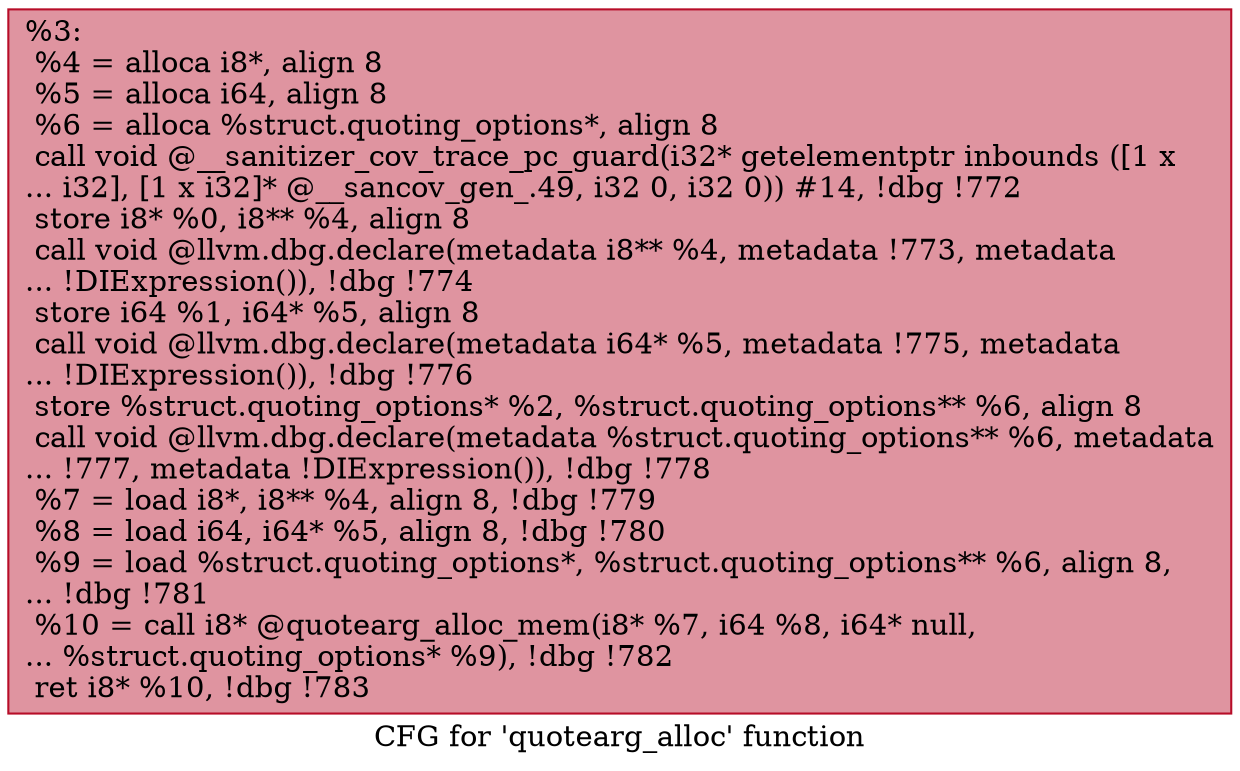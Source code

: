 digraph "CFG for 'quotearg_alloc' function" {
	label="CFG for 'quotearg_alloc' function";

	Node0x5555558b0520 [shape=record,color="#b70d28ff", style=filled, fillcolor="#b70d2870",label="{%3:\l  %4 = alloca i8*, align 8\l  %5 = alloca i64, align 8\l  %6 = alloca %struct.quoting_options*, align 8\l  call void @__sanitizer_cov_trace_pc_guard(i32* getelementptr inbounds ([1 x\l... i32], [1 x i32]* @__sancov_gen_.49, i32 0, i32 0)) #14, !dbg !772\l  store i8* %0, i8** %4, align 8\l  call void @llvm.dbg.declare(metadata i8** %4, metadata !773, metadata\l... !DIExpression()), !dbg !774\l  store i64 %1, i64* %5, align 8\l  call void @llvm.dbg.declare(metadata i64* %5, metadata !775, metadata\l... !DIExpression()), !dbg !776\l  store %struct.quoting_options* %2, %struct.quoting_options** %6, align 8\l  call void @llvm.dbg.declare(metadata %struct.quoting_options** %6, metadata\l... !777, metadata !DIExpression()), !dbg !778\l  %7 = load i8*, i8** %4, align 8, !dbg !779\l  %8 = load i64, i64* %5, align 8, !dbg !780\l  %9 = load %struct.quoting_options*, %struct.quoting_options** %6, align 8,\l... !dbg !781\l  %10 = call i8* @quotearg_alloc_mem(i8* %7, i64 %8, i64* null,\l... %struct.quoting_options* %9), !dbg !782\l  ret i8* %10, !dbg !783\l}"];
}
